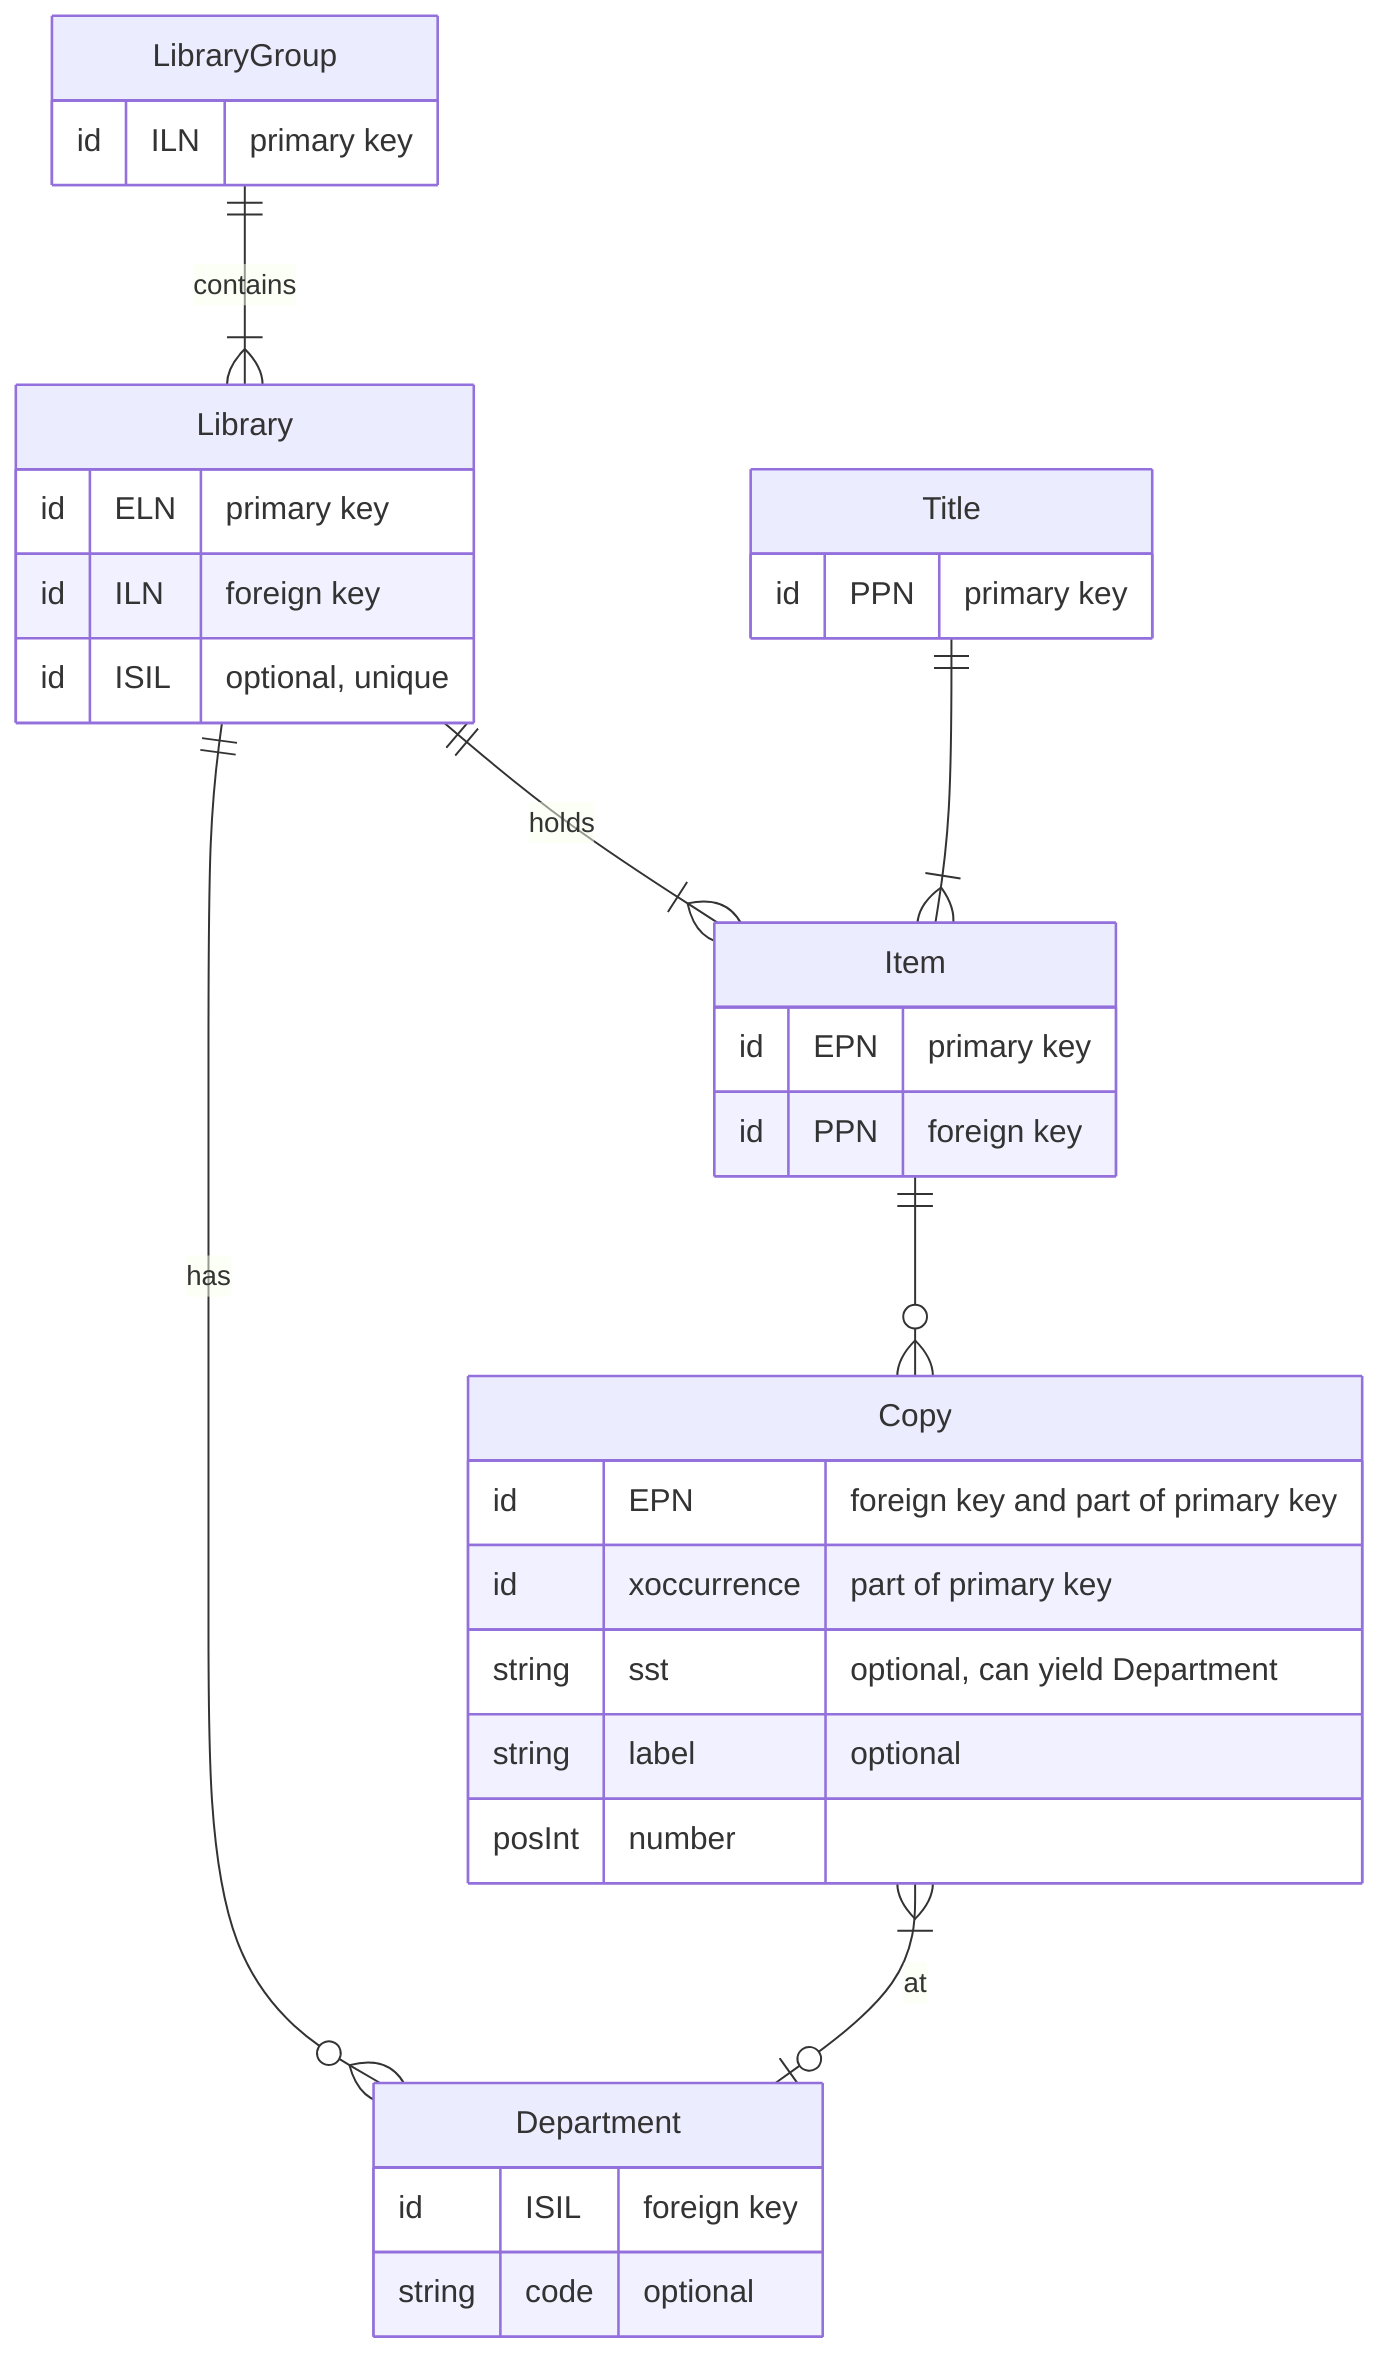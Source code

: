 erDiagram
    LibraryGroup {
        id ILN "primary key"
    }    
    Library {
        id ELN "primary key"
        id ILN "foreign key"
        id ISIL "optional, unique"
    }
    LibraryGroup ||--|{ Library : contains
    Title {
        id PPN "primary key"
    }
    Title ||--|{ Item : ""
    Item {
        id EPN "primary key"
        id PPN "foreign key"
    }
    Library ||--|{ Item : holds
    Item ||--o{ Copy : ""
    Copy {
        id EPN "foreign key and part of primary key"
        id xoccurrence "part of primary key"
        string sst "optional, can yield Department"
        string label "optional"
        posInt number
    }
    Library ||--o{ Department : "has"
    Department {
        id ISIL "foreign key"
        string code "optional"
    }
    Copy }|--o| Department : "at"